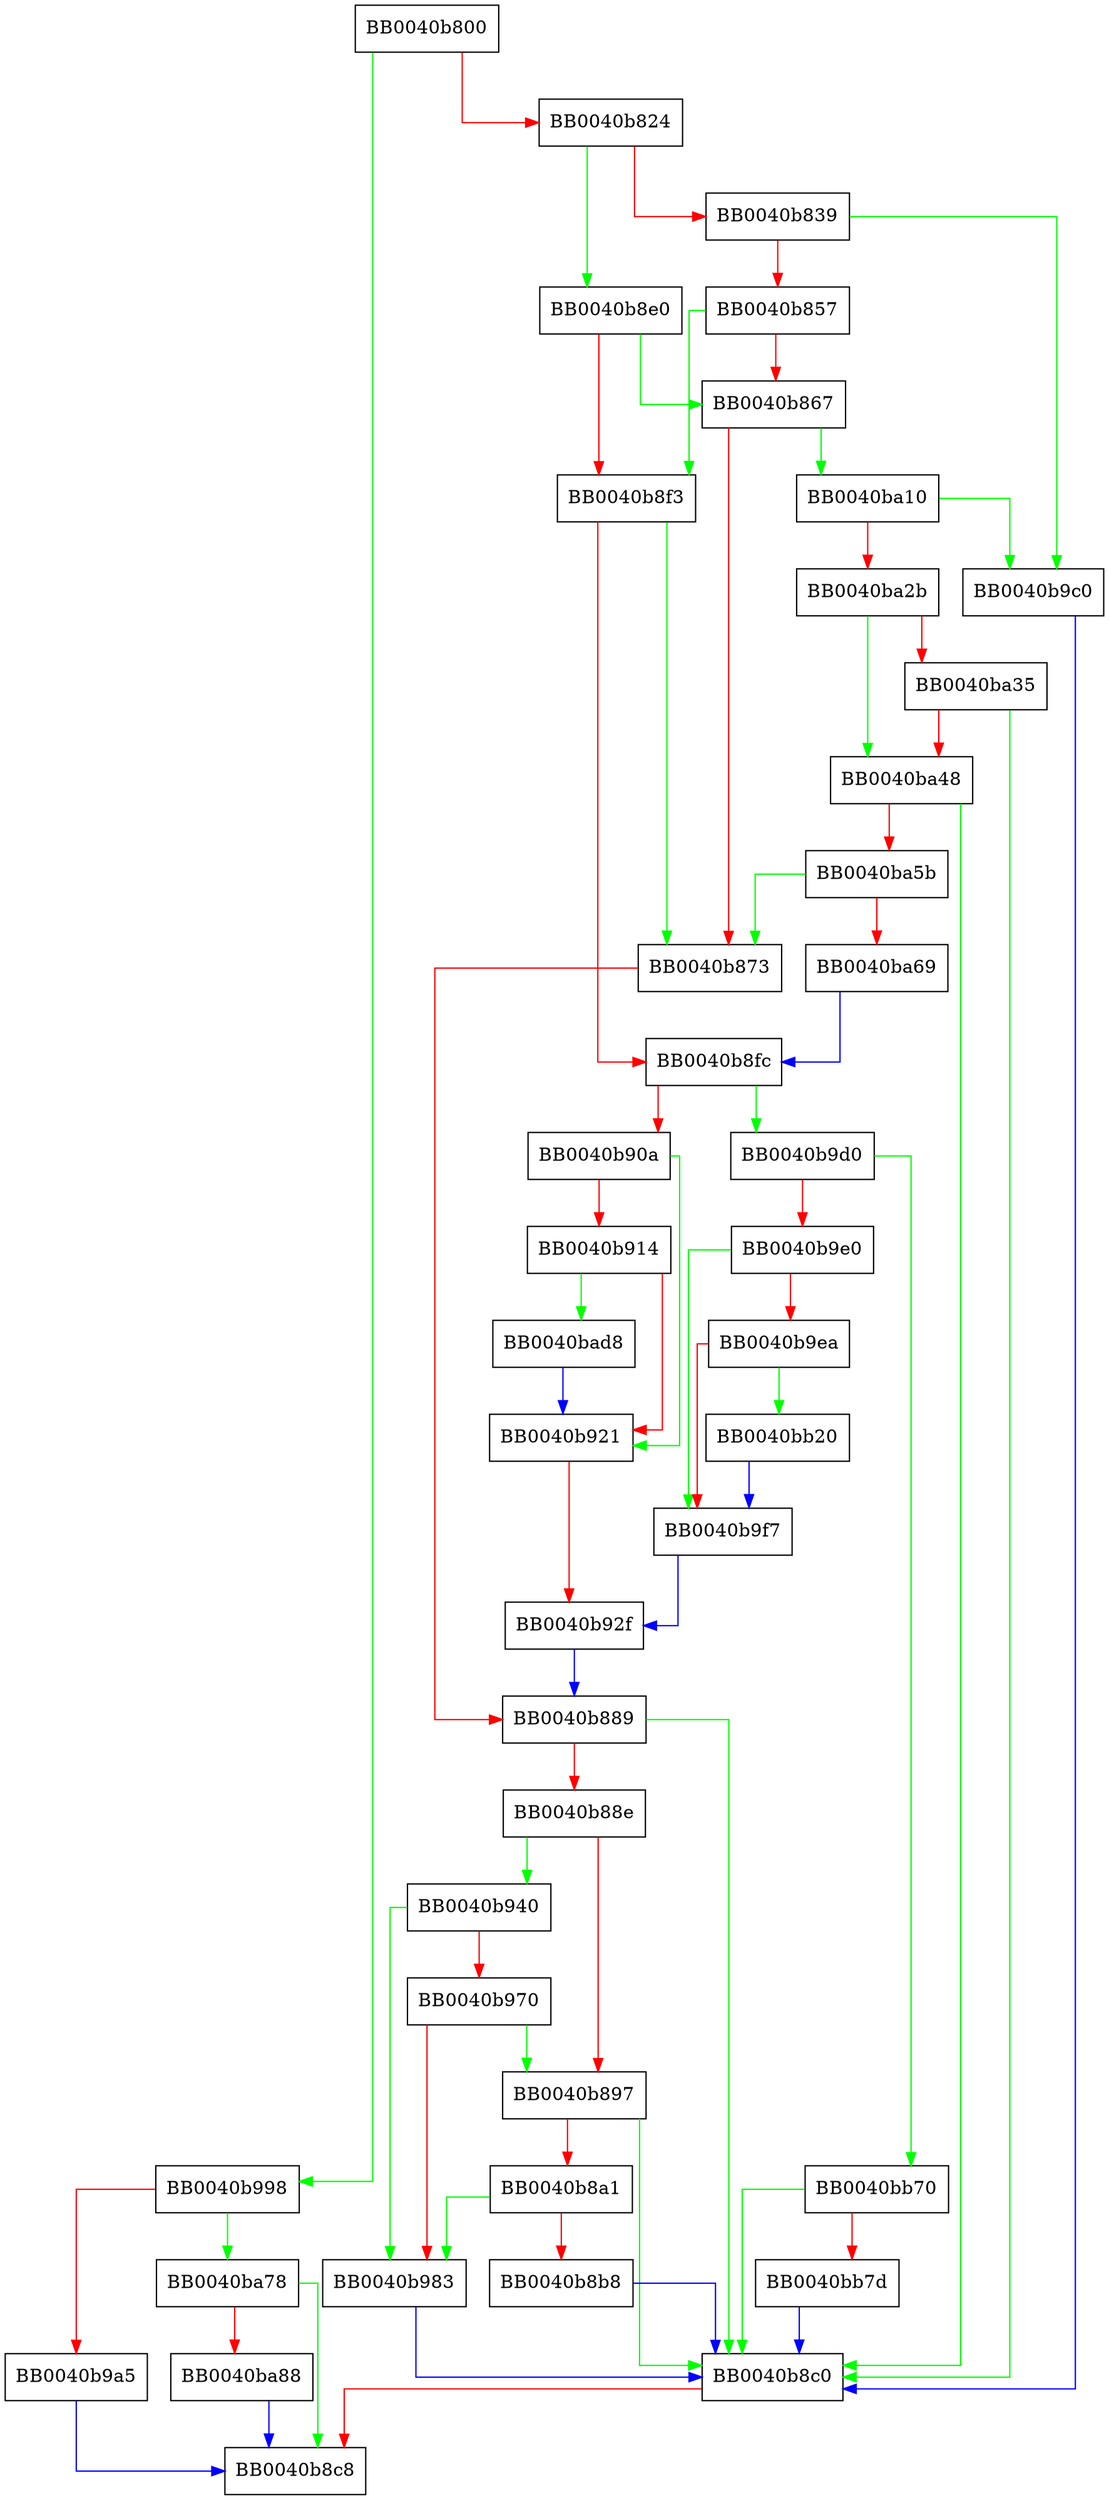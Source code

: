 digraph read_write_req_resp {
  node [shape="box"];
  graph [splines=ortho];
  BB0040b800 -> BB0040b998 [color="green"];
  BB0040b800 -> BB0040b824 [color="red"];
  BB0040b824 -> BB0040b8e0 [color="green"];
  BB0040b824 -> BB0040b839 [color="red"];
  BB0040b839 -> BB0040b9c0 [color="green"];
  BB0040b839 -> BB0040b857 [color="red"];
  BB0040b857 -> BB0040b8f3 [color="green"];
  BB0040b857 -> BB0040b867 [color="red"];
  BB0040b867 -> BB0040ba10 [color="green"];
  BB0040b867 -> BB0040b873 [color="red"];
  BB0040b873 -> BB0040b889 [color="red"];
  BB0040b889 -> BB0040b8c0 [color="green"];
  BB0040b889 -> BB0040b88e [color="red"];
  BB0040b88e -> BB0040b940 [color="green"];
  BB0040b88e -> BB0040b897 [color="red"];
  BB0040b897 -> BB0040b8c0 [color="green"];
  BB0040b897 -> BB0040b8a1 [color="red"];
  BB0040b8a1 -> BB0040b983 [color="green"];
  BB0040b8a1 -> BB0040b8b8 [color="red"];
  BB0040b8b8 -> BB0040b8c0 [color="blue"];
  BB0040b8c0 -> BB0040b8c8 [color="red"];
  BB0040b8e0 -> BB0040b867 [color="green"];
  BB0040b8e0 -> BB0040b8f3 [color="red"];
  BB0040b8f3 -> BB0040b873 [color="green"];
  BB0040b8f3 -> BB0040b8fc [color="red"];
  BB0040b8fc -> BB0040b9d0 [color="green"];
  BB0040b8fc -> BB0040b90a [color="red"];
  BB0040b90a -> BB0040b921 [color="green"];
  BB0040b90a -> BB0040b914 [color="red"];
  BB0040b914 -> BB0040bad8 [color="green"];
  BB0040b914 -> BB0040b921 [color="red"];
  BB0040b921 -> BB0040b92f [color="red"];
  BB0040b92f -> BB0040b889 [color="blue"];
  BB0040b940 -> BB0040b983 [color="green"];
  BB0040b940 -> BB0040b970 [color="red"];
  BB0040b970 -> BB0040b897 [color="green"];
  BB0040b970 -> BB0040b983 [color="red"];
  BB0040b983 -> BB0040b8c0 [color="blue"];
  BB0040b998 -> BB0040ba78 [color="green"];
  BB0040b998 -> BB0040b9a5 [color="red"];
  BB0040b9a5 -> BB0040b8c8 [color="blue"];
  BB0040b9c0 -> BB0040b8c0 [color="blue"];
  BB0040b9d0 -> BB0040bb70 [color="green"];
  BB0040b9d0 -> BB0040b9e0 [color="red"];
  BB0040b9e0 -> BB0040b9f7 [color="green"];
  BB0040b9e0 -> BB0040b9ea [color="red"];
  BB0040b9ea -> BB0040bb20 [color="green"];
  BB0040b9ea -> BB0040b9f7 [color="red"];
  BB0040b9f7 -> BB0040b92f [color="blue"];
  BB0040ba10 -> BB0040b9c0 [color="green"];
  BB0040ba10 -> BB0040ba2b [color="red"];
  BB0040ba2b -> BB0040ba48 [color="green"];
  BB0040ba2b -> BB0040ba35 [color="red"];
  BB0040ba35 -> BB0040b8c0 [color="green"];
  BB0040ba35 -> BB0040ba48 [color="red"];
  BB0040ba48 -> BB0040b8c0 [color="green"];
  BB0040ba48 -> BB0040ba5b [color="red"];
  BB0040ba5b -> BB0040b873 [color="green"];
  BB0040ba5b -> BB0040ba69 [color="red"];
  BB0040ba69 -> BB0040b8fc [color="blue"];
  BB0040ba78 -> BB0040b8c8 [color="green"];
  BB0040ba78 -> BB0040ba88 [color="red"];
  BB0040ba88 -> BB0040b8c8 [color="blue"];
  BB0040bad8 -> BB0040b921 [color="blue"];
  BB0040bb20 -> BB0040b9f7 [color="blue"];
  BB0040bb70 -> BB0040b8c0 [color="green"];
  BB0040bb70 -> BB0040bb7d [color="red"];
  BB0040bb7d -> BB0040b8c0 [color="blue"];
}